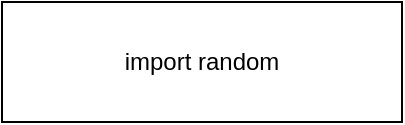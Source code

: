 <mxfile>
    <diagram id="DXHaVs-FB0tI9lOMvLTt" name="Página-1">
        <mxGraphModel dx="734" dy="574" grid="1" gridSize="10" guides="1" tooltips="1" connect="1" arrows="1" fold="1" page="1" pageScale="1" pageWidth="827" pageHeight="1169" math="0" shadow="0">
            <root>
                <mxCell id="0"/>
                <mxCell id="1" parent="0"/>
                <mxCell id="2" value="" style="rounded=0;whiteSpace=wrap;html=1;" vertex="1" parent="1">
                    <mxGeometry x="240" y="10" width="200" height="60" as="geometry"/>
                </mxCell>
                <mxCell id="3" value="import random" style="text;html=1;strokeColor=none;fillColor=none;align=center;verticalAlign=middle;whiteSpace=wrap;rounded=0;" vertex="1" parent="1">
                    <mxGeometry x="280" y="25" width="120" height="30" as="geometry"/>
                </mxCell>
            </root>
        </mxGraphModel>
    </diagram>
</mxfile>
